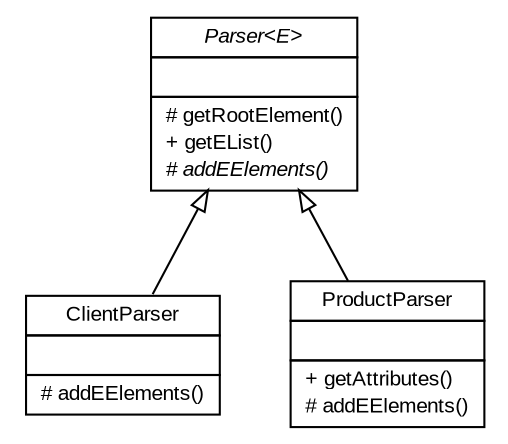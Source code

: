 #!/usr/local/bin/dot
#
# Class diagram 
# Generated by UMLGraph version R5_7_2-32-g40b5a6 (http://www.spinellis.gr/umlgraph/)
#

digraph G {
	edge [fontname="arial",fontsize=10,labelfontname="arial",labelfontsize=10];
	node [fontname="arial",fontsize=10,shape=plaintext];
	nodesep=0.25;
	ranksep=0.5;
	// store.business.util.parser.ClientParser
	c0 [label=<<table title="store.business.util.parser.ClientParser" border="0" cellborder="1" cellspacing="0" cellpadding="2" port="p">
		<tr><td><table border="0" cellspacing="0" cellpadding="1">
<tr><td align="center" balign="center"> ClientParser </td></tr>
		</table></td></tr>
		<tr><td><table border="0" cellspacing="0" cellpadding="1">
<tr><td align="left" balign="left">  </td></tr>
		</table></td></tr>
		<tr><td><table border="0" cellspacing="0" cellpadding="1">
<tr><td align="left" balign="left"> # addEElements() </td></tr>
		</table></td></tr>
		</table>>, URL="null", fontname="arial", fontcolor="black", fontsize=10.0];
	// store.business.util.parser.Parser<E>
	c1 [label=<<table title="store.business.util.parser.Parser" border="0" cellborder="1" cellspacing="0" cellpadding="2" port="p">
		<tr><td><table border="0" cellspacing="0" cellpadding="1">
<tr><td align="center" balign="center"><font face="arial italic"> Parser&lt;E&gt; </font></td></tr>
		</table></td></tr>
		<tr><td><table border="0" cellspacing="0" cellpadding="1">
<tr><td align="left" balign="left">  </td></tr>
		</table></td></tr>
		<tr><td><table border="0" cellspacing="0" cellpadding="1">
<tr><td align="left" balign="left"> # getRootElement() </td></tr>
<tr><td align="left" balign="left"> + getEList() </td></tr>
<tr><td align="left" balign="left"><font face="arial italic" point-size="10.0"> # addEElements() </font></td></tr>
		</table></td></tr>
		</table>>, URL="null", fontname="arial", fontcolor="black", fontsize=10.0];
	// store.business.util.parser.ProductParser
	c2 [label=<<table title="store.business.util.parser.ProductParser" border="0" cellborder="1" cellspacing="0" cellpadding="2" port="p">
		<tr><td><table border="0" cellspacing="0" cellpadding="1">
<tr><td align="center" balign="center"> ProductParser </td></tr>
		</table></td></tr>
		<tr><td><table border="0" cellspacing="0" cellpadding="1">
<tr><td align="left" balign="left">  </td></tr>
		</table></td></tr>
		<tr><td><table border="0" cellspacing="0" cellpadding="1">
<tr><td align="left" balign="left"> + getAttributes() </td></tr>
<tr><td align="left" balign="left"> # addEElements() </td></tr>
		</table></td></tr>
		</table>>, URL="null", fontname="arial", fontcolor="black", fontsize=10.0];
	//store.business.util.parser.ClientParser extends store.business.util.parser.Parser<Client>
	c1:p -> c0:p [dir=back,arrowtail=empty];
	//store.business.util.parser.ProductParser extends store.business.util.parser.Parser<Product>
	c1:p -> c2:p [dir=back,arrowtail=empty];
}


